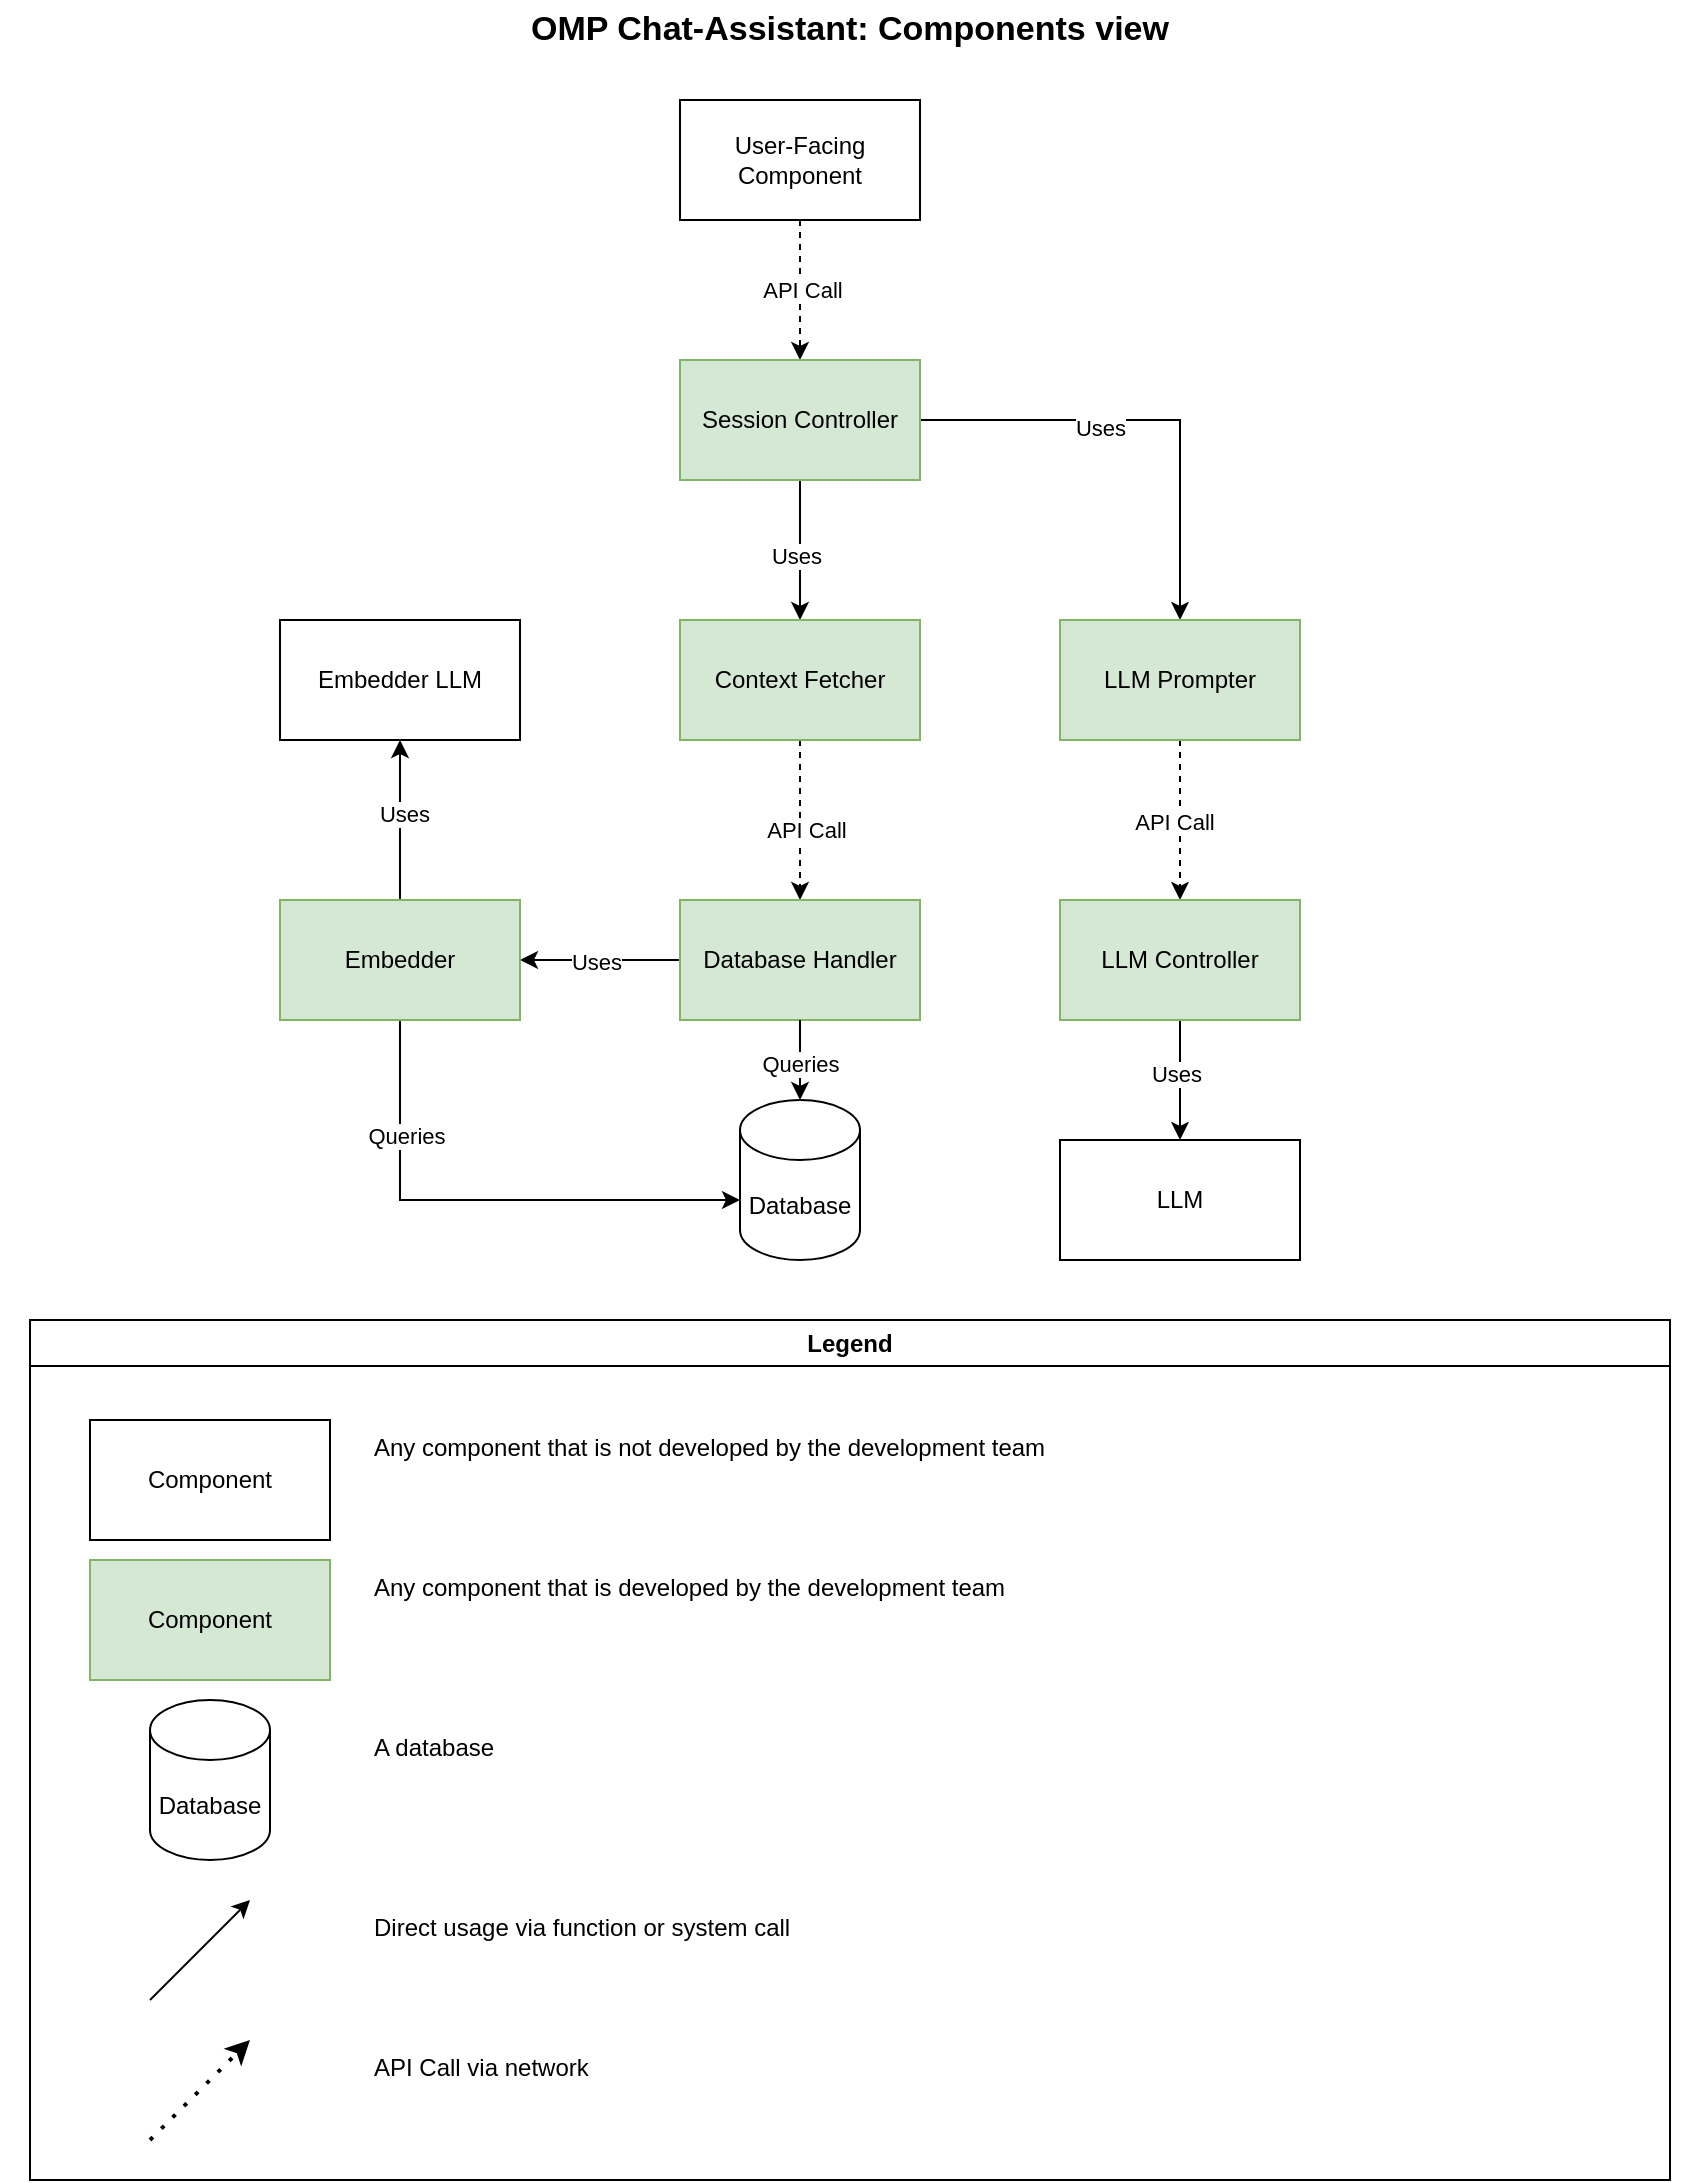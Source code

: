<mxfile version="26.1.1">
  <diagram name="Page-1" id="XW25_Qr0gox8qkIDQo_x">
    <mxGraphModel dx="2206" dy="1203" grid="1" gridSize="10" guides="1" tooltips="1" connect="1" arrows="1" fold="1" page="1" pageScale="1" pageWidth="850" pageHeight="1100" math="0" shadow="0">
      <root>
        <mxCell id="0" />
        <mxCell id="1" parent="0" />
        <mxCell id="KNZ8NhDfGAsJustiehOf-21" value="OMP Chat-Assistant: Components view" style="text;html=1;align=center;verticalAlign=middle;whiteSpace=wrap;rounded=0;fontSize=17;fontStyle=1" vertex="1" parent="1">
          <mxGeometry width="850" height="30" as="geometry" />
        </mxCell>
        <mxCell id="KNZ8NhDfGAsJustiehOf-22" value="Legend" style="swimlane;whiteSpace=wrap;html=1;" vertex="1" parent="1">
          <mxGeometry x="15" y="660" width="820" height="430" as="geometry" />
        </mxCell>
        <mxCell id="KNZ8NhDfGAsJustiehOf-23" value="Component" style="rounded=0;whiteSpace=wrap;html=1;" vertex="1" parent="KNZ8NhDfGAsJustiehOf-22">
          <mxGeometry x="30" y="50" width="120" height="60" as="geometry" />
        </mxCell>
        <mxCell id="KNZ8NhDfGAsJustiehOf-24" value="Any component that is not developed by the development team" style="text;html=1;align=left;verticalAlign=top;whiteSpace=wrap;rounded=0;" vertex="1" parent="KNZ8NhDfGAsJustiehOf-22">
          <mxGeometry x="170" y="50" width="620" height="60" as="geometry" />
        </mxCell>
        <mxCell id="KNZ8NhDfGAsJustiehOf-25" value="Component" style="rounded=0;whiteSpace=wrap;html=1;fillColor=#d5e8d4;strokeColor=#82b366;" vertex="1" parent="KNZ8NhDfGAsJustiehOf-22">
          <mxGeometry x="30" y="120" width="120" height="60" as="geometry" />
        </mxCell>
        <mxCell id="KNZ8NhDfGAsJustiehOf-26" value="Any component that is developed by the development team" style="text;html=1;align=left;verticalAlign=top;whiteSpace=wrap;rounded=0;" vertex="1" parent="KNZ8NhDfGAsJustiehOf-22">
          <mxGeometry x="170" y="120" width="620" height="60" as="geometry" />
        </mxCell>
        <mxCell id="KNZ8NhDfGAsJustiehOf-28" value="A database" style="text;html=1;align=left;verticalAlign=top;whiteSpace=wrap;rounded=0;" vertex="1" parent="KNZ8NhDfGAsJustiehOf-22">
          <mxGeometry x="170" y="200" width="620" height="60" as="geometry" />
        </mxCell>
        <mxCell id="KNZ8NhDfGAsJustiehOf-29" value="Database" style="shape=cylinder3;whiteSpace=wrap;html=1;boundedLbl=1;backgroundOutline=1;size=15;" vertex="1" parent="KNZ8NhDfGAsJustiehOf-22">
          <mxGeometry x="60" y="190" width="60" height="80" as="geometry" />
        </mxCell>
        <mxCell id="KNZ8NhDfGAsJustiehOf-31" value="Direct usage via function or system call" style="text;html=1;align=left;verticalAlign=top;whiteSpace=wrap;rounded=0;" vertex="1" parent="KNZ8NhDfGAsJustiehOf-22">
          <mxGeometry x="170" y="290" width="620" height="60" as="geometry" />
        </mxCell>
        <mxCell id="KNZ8NhDfGAsJustiehOf-32" value="" style="endArrow=classic;html=1;rounded=0;" edge="1" parent="KNZ8NhDfGAsJustiehOf-22">
          <mxGeometry width="50" height="50" relative="1" as="geometry">
            <mxPoint x="60" y="340" as="sourcePoint" />
            <mxPoint x="110" y="290" as="targetPoint" />
          </mxGeometry>
        </mxCell>
        <mxCell id="KNZ8NhDfGAsJustiehOf-33" value="" style="endArrow=classic;dashed=1;html=1;dashPattern=1 3;strokeWidth=2;rounded=0;endFill=1;startFill=0;" edge="1" parent="KNZ8NhDfGAsJustiehOf-22">
          <mxGeometry width="50" height="50" relative="1" as="geometry">
            <mxPoint x="60" y="410" as="sourcePoint" />
            <mxPoint x="110" y="360" as="targetPoint" />
          </mxGeometry>
        </mxCell>
        <mxCell id="KNZ8NhDfGAsJustiehOf-34" value="API Call via network" style="text;html=1;align=left;verticalAlign=top;whiteSpace=wrap;rounded=0;" vertex="1" parent="KNZ8NhDfGAsJustiehOf-22">
          <mxGeometry x="170" y="360" width="620" height="60" as="geometry" />
        </mxCell>
        <mxCell id="KNZ8NhDfGAsJustiehOf-60" style="edgeStyle=orthogonalEdgeStyle;rounded=0;orthogonalLoop=1;jettySize=auto;html=1;entryX=0.5;entryY=0;entryDx=0;entryDy=0;dashed=1;" edge="1" parent="1" source="KNZ8NhDfGAsJustiehOf-58" target="KNZ8NhDfGAsJustiehOf-59">
          <mxGeometry relative="1" as="geometry" />
        </mxCell>
        <mxCell id="KNZ8NhDfGAsJustiehOf-61" value="API Call" style="edgeLabel;html=1;align=center;verticalAlign=middle;resizable=0;points=[];" vertex="1" connectable="0" parent="KNZ8NhDfGAsJustiehOf-60">
          <mxGeometry x="-0.018" y="1" relative="1" as="geometry">
            <mxPoint as="offset" />
          </mxGeometry>
        </mxCell>
        <mxCell id="KNZ8NhDfGAsJustiehOf-58" value="User-Facing Component" style="rounded=0;whiteSpace=wrap;html=1;" vertex="1" parent="1">
          <mxGeometry x="340" y="50" width="120" height="60" as="geometry" />
        </mxCell>
        <mxCell id="KNZ8NhDfGAsJustiehOf-63" style="edgeStyle=orthogonalEdgeStyle;rounded=0;orthogonalLoop=1;jettySize=auto;html=1;entryX=0.5;entryY=0;entryDx=0;entryDy=0;" edge="1" parent="1" source="KNZ8NhDfGAsJustiehOf-59" target="KNZ8NhDfGAsJustiehOf-62">
          <mxGeometry relative="1" as="geometry" />
        </mxCell>
        <mxCell id="KNZ8NhDfGAsJustiehOf-67" value="Uses" style="edgeLabel;html=1;align=center;verticalAlign=middle;resizable=0;points=[];" vertex="1" connectable="0" parent="KNZ8NhDfGAsJustiehOf-63">
          <mxGeometry x="0.087" y="-2" relative="1" as="geometry">
            <mxPoint as="offset" />
          </mxGeometry>
        </mxCell>
        <mxCell id="KNZ8NhDfGAsJustiehOf-65" style="edgeStyle=orthogonalEdgeStyle;rounded=0;orthogonalLoop=1;jettySize=auto;html=1;entryX=0.5;entryY=0;entryDx=0;entryDy=0;" edge="1" parent="1" source="KNZ8NhDfGAsJustiehOf-59" target="KNZ8NhDfGAsJustiehOf-64">
          <mxGeometry relative="1" as="geometry" />
        </mxCell>
        <mxCell id="KNZ8NhDfGAsJustiehOf-66" value="Uses" style="edgeLabel;html=1;align=center;verticalAlign=middle;resizable=0;points=[];" vertex="1" connectable="0" parent="KNZ8NhDfGAsJustiehOf-65">
          <mxGeometry x="-0.222" y="-4" relative="1" as="geometry">
            <mxPoint as="offset" />
          </mxGeometry>
        </mxCell>
        <mxCell id="KNZ8NhDfGAsJustiehOf-59" value="Session Controller" style="rounded=0;whiteSpace=wrap;html=1;fillColor=#d5e8d4;strokeColor=#82b366;" vertex="1" parent="1">
          <mxGeometry x="340" y="180" width="120" height="60" as="geometry" />
        </mxCell>
        <mxCell id="KNZ8NhDfGAsJustiehOf-70" style="edgeStyle=orthogonalEdgeStyle;rounded=0;orthogonalLoop=1;jettySize=auto;html=1;entryX=0.5;entryY=0;entryDx=0;entryDy=0;dashed=1;" edge="1" parent="1" source="KNZ8NhDfGAsJustiehOf-62" target="KNZ8NhDfGAsJustiehOf-68">
          <mxGeometry relative="1" as="geometry" />
        </mxCell>
        <mxCell id="KNZ8NhDfGAsJustiehOf-73" value="API Call" style="edgeLabel;html=1;align=center;verticalAlign=middle;resizable=0;points=[];" vertex="1" connectable="0" parent="KNZ8NhDfGAsJustiehOf-70">
          <mxGeometry x="0.122" y="3" relative="1" as="geometry">
            <mxPoint as="offset" />
          </mxGeometry>
        </mxCell>
        <mxCell id="KNZ8NhDfGAsJustiehOf-62" value="Context Fetcher" style="rounded=0;whiteSpace=wrap;html=1;fillColor=#d5e8d4;strokeColor=#82b366;" vertex="1" parent="1">
          <mxGeometry x="340" y="310" width="120" height="60" as="geometry" />
        </mxCell>
        <mxCell id="KNZ8NhDfGAsJustiehOf-71" style="edgeStyle=orthogonalEdgeStyle;rounded=0;orthogonalLoop=1;jettySize=auto;html=1;entryX=0.5;entryY=0;entryDx=0;entryDy=0;dashed=1;" edge="1" parent="1" source="KNZ8NhDfGAsJustiehOf-64" target="KNZ8NhDfGAsJustiehOf-69">
          <mxGeometry relative="1" as="geometry" />
        </mxCell>
        <mxCell id="KNZ8NhDfGAsJustiehOf-72" value="API Call" style="edgeLabel;html=1;align=center;verticalAlign=middle;resizable=0;points=[];" vertex="1" connectable="0" parent="KNZ8NhDfGAsJustiehOf-71">
          <mxGeometry x="0.017" y="-3" relative="1" as="geometry">
            <mxPoint as="offset" />
          </mxGeometry>
        </mxCell>
        <mxCell id="KNZ8NhDfGAsJustiehOf-64" value="LLM Prompter" style="rounded=0;whiteSpace=wrap;html=1;fillColor=#d5e8d4;strokeColor=#82b366;" vertex="1" parent="1">
          <mxGeometry x="530" y="310" width="120" height="60" as="geometry" />
        </mxCell>
        <mxCell id="KNZ8NhDfGAsJustiehOf-77" style="edgeStyle=orthogonalEdgeStyle;rounded=0;orthogonalLoop=1;jettySize=auto;html=1;" edge="1" parent="1" source="KNZ8NhDfGAsJustiehOf-68">
          <mxGeometry relative="1" as="geometry">
            <mxPoint x="260" y="480" as="targetPoint" />
          </mxGeometry>
        </mxCell>
        <mxCell id="KNZ8NhDfGAsJustiehOf-81" value="Uses" style="edgeLabel;html=1;align=center;verticalAlign=middle;resizable=0;points=[];" vertex="1" connectable="0" parent="KNZ8NhDfGAsJustiehOf-77">
          <mxGeometry x="0.056" relative="1" as="geometry">
            <mxPoint as="offset" />
          </mxGeometry>
        </mxCell>
        <mxCell id="KNZ8NhDfGAsJustiehOf-68" value="Database Handler" style="rounded=0;whiteSpace=wrap;html=1;fillColor=#d5e8d4;strokeColor=#82b366;" vertex="1" parent="1">
          <mxGeometry x="340" y="450" width="120" height="60" as="geometry" />
        </mxCell>
        <mxCell id="KNZ8NhDfGAsJustiehOf-86" style="edgeStyle=orthogonalEdgeStyle;rounded=0;orthogonalLoop=1;jettySize=auto;html=1;entryX=0.5;entryY=0;entryDx=0;entryDy=0;" edge="1" parent="1" source="KNZ8NhDfGAsJustiehOf-69" target="KNZ8NhDfGAsJustiehOf-85">
          <mxGeometry relative="1" as="geometry" />
        </mxCell>
        <mxCell id="KNZ8NhDfGAsJustiehOf-87" value="Uses" style="edgeLabel;html=1;align=center;verticalAlign=middle;resizable=0;points=[];" vertex="1" connectable="0" parent="KNZ8NhDfGAsJustiehOf-86">
          <mxGeometry x="-0.116" y="-2" relative="1" as="geometry">
            <mxPoint as="offset" />
          </mxGeometry>
        </mxCell>
        <mxCell id="KNZ8NhDfGAsJustiehOf-69" value="LLM Controller" style="rounded=0;whiteSpace=wrap;html=1;fillColor=#d5e8d4;strokeColor=#82b366;" vertex="1" parent="1">
          <mxGeometry x="530" y="450" width="120" height="60" as="geometry" />
        </mxCell>
        <mxCell id="KNZ8NhDfGAsJustiehOf-74" value="Database" style="shape=cylinder3;whiteSpace=wrap;html=1;boundedLbl=1;backgroundOutline=1;size=15;" vertex="1" parent="1">
          <mxGeometry x="370" y="550" width="60" height="80" as="geometry" />
        </mxCell>
        <mxCell id="KNZ8NhDfGAsJustiehOf-75" style="edgeStyle=orthogonalEdgeStyle;rounded=0;orthogonalLoop=1;jettySize=auto;html=1;entryX=0.5;entryY=0;entryDx=0;entryDy=0;entryPerimeter=0;" edge="1" parent="1" source="KNZ8NhDfGAsJustiehOf-68" target="KNZ8NhDfGAsJustiehOf-74">
          <mxGeometry relative="1" as="geometry" />
        </mxCell>
        <mxCell id="KNZ8NhDfGAsJustiehOf-76" value="Queries" style="edgeLabel;html=1;align=center;verticalAlign=middle;resizable=0;points=[];" vertex="1" connectable="0" parent="KNZ8NhDfGAsJustiehOf-75">
          <mxGeometry x="0.087" relative="1" as="geometry">
            <mxPoint as="offset" />
          </mxGeometry>
        </mxCell>
        <mxCell id="KNZ8NhDfGAsJustiehOf-79" style="edgeStyle=orthogonalEdgeStyle;rounded=0;orthogonalLoop=1;jettySize=auto;html=1;" edge="1" parent="1" source="KNZ8NhDfGAsJustiehOf-78">
          <mxGeometry relative="1" as="geometry">
            <mxPoint x="370" y="600" as="targetPoint" />
            <Array as="points">
              <mxPoint x="200" y="600" />
              <mxPoint x="370" y="600" />
            </Array>
          </mxGeometry>
        </mxCell>
        <mxCell id="KNZ8NhDfGAsJustiehOf-80" value="Queries" style="edgeLabel;html=1;align=center;verticalAlign=middle;resizable=0;points=[];" vertex="1" connectable="0" parent="KNZ8NhDfGAsJustiehOf-79">
          <mxGeometry x="-0.558" y="3" relative="1" as="geometry">
            <mxPoint as="offset" />
          </mxGeometry>
        </mxCell>
        <mxCell id="KNZ8NhDfGAsJustiehOf-83" style="edgeStyle=orthogonalEdgeStyle;rounded=0;orthogonalLoop=1;jettySize=auto;html=1;entryX=0.5;entryY=1;entryDx=0;entryDy=0;" edge="1" parent="1" source="KNZ8NhDfGAsJustiehOf-78" target="KNZ8NhDfGAsJustiehOf-82">
          <mxGeometry relative="1" as="geometry" />
        </mxCell>
        <mxCell id="KNZ8NhDfGAsJustiehOf-84" value="Uses" style="edgeLabel;html=1;align=center;verticalAlign=middle;resizable=0;points=[];" vertex="1" connectable="0" parent="KNZ8NhDfGAsJustiehOf-83">
          <mxGeometry x="0.07" y="-2" relative="1" as="geometry">
            <mxPoint as="offset" />
          </mxGeometry>
        </mxCell>
        <mxCell id="KNZ8NhDfGAsJustiehOf-78" value="Embedder" style="rounded=0;whiteSpace=wrap;html=1;fillColor=#d5e8d4;strokeColor=#82b366;" vertex="1" parent="1">
          <mxGeometry x="140" y="450" width="120" height="60" as="geometry" />
        </mxCell>
        <mxCell id="KNZ8NhDfGAsJustiehOf-82" value="Embedder LLM" style="rounded=0;whiteSpace=wrap;html=1;" vertex="1" parent="1">
          <mxGeometry x="140" y="310" width="120" height="60" as="geometry" />
        </mxCell>
        <mxCell id="KNZ8NhDfGAsJustiehOf-85" value="LLM" style="rounded=0;whiteSpace=wrap;html=1;" vertex="1" parent="1">
          <mxGeometry x="530" y="570" width="120" height="60" as="geometry" />
        </mxCell>
      </root>
    </mxGraphModel>
  </diagram>
</mxfile>
